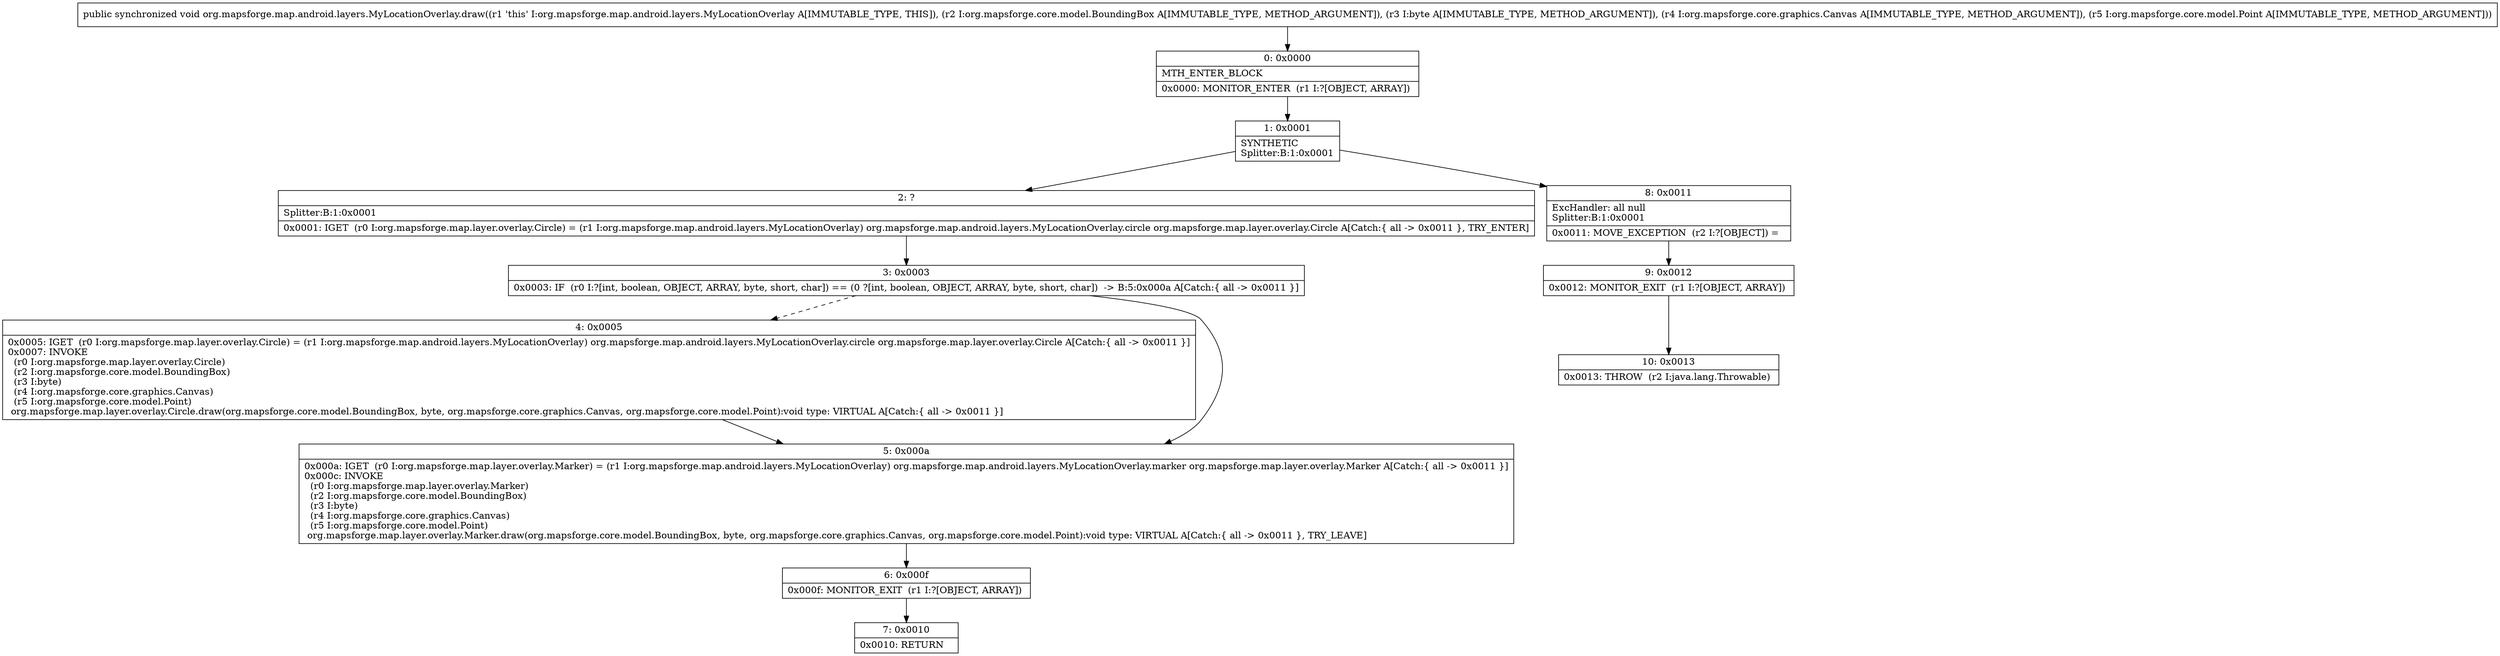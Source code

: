 digraph "CFG fororg.mapsforge.map.android.layers.MyLocationOverlay.draw(Lorg\/mapsforge\/core\/model\/BoundingBox;BLorg\/mapsforge\/core\/graphics\/Canvas;Lorg\/mapsforge\/core\/model\/Point;)V" {
Node_0 [shape=record,label="{0\:\ 0x0000|MTH_ENTER_BLOCK\l|0x0000: MONITOR_ENTER  (r1 I:?[OBJECT, ARRAY]) \l}"];
Node_1 [shape=record,label="{1\:\ 0x0001|SYNTHETIC\lSplitter:B:1:0x0001\l}"];
Node_2 [shape=record,label="{2\:\ ?|Splitter:B:1:0x0001\l|0x0001: IGET  (r0 I:org.mapsforge.map.layer.overlay.Circle) = (r1 I:org.mapsforge.map.android.layers.MyLocationOverlay) org.mapsforge.map.android.layers.MyLocationOverlay.circle org.mapsforge.map.layer.overlay.Circle A[Catch:\{ all \-\> 0x0011 \}, TRY_ENTER]\l}"];
Node_3 [shape=record,label="{3\:\ 0x0003|0x0003: IF  (r0 I:?[int, boolean, OBJECT, ARRAY, byte, short, char]) == (0 ?[int, boolean, OBJECT, ARRAY, byte, short, char])  \-\> B:5:0x000a A[Catch:\{ all \-\> 0x0011 \}]\l}"];
Node_4 [shape=record,label="{4\:\ 0x0005|0x0005: IGET  (r0 I:org.mapsforge.map.layer.overlay.Circle) = (r1 I:org.mapsforge.map.android.layers.MyLocationOverlay) org.mapsforge.map.android.layers.MyLocationOverlay.circle org.mapsforge.map.layer.overlay.Circle A[Catch:\{ all \-\> 0x0011 \}]\l0x0007: INVOKE  \l  (r0 I:org.mapsforge.map.layer.overlay.Circle)\l  (r2 I:org.mapsforge.core.model.BoundingBox)\l  (r3 I:byte)\l  (r4 I:org.mapsforge.core.graphics.Canvas)\l  (r5 I:org.mapsforge.core.model.Point)\l org.mapsforge.map.layer.overlay.Circle.draw(org.mapsforge.core.model.BoundingBox, byte, org.mapsforge.core.graphics.Canvas, org.mapsforge.core.model.Point):void type: VIRTUAL A[Catch:\{ all \-\> 0x0011 \}]\l}"];
Node_5 [shape=record,label="{5\:\ 0x000a|0x000a: IGET  (r0 I:org.mapsforge.map.layer.overlay.Marker) = (r1 I:org.mapsforge.map.android.layers.MyLocationOverlay) org.mapsforge.map.android.layers.MyLocationOverlay.marker org.mapsforge.map.layer.overlay.Marker A[Catch:\{ all \-\> 0x0011 \}]\l0x000c: INVOKE  \l  (r0 I:org.mapsforge.map.layer.overlay.Marker)\l  (r2 I:org.mapsforge.core.model.BoundingBox)\l  (r3 I:byte)\l  (r4 I:org.mapsforge.core.graphics.Canvas)\l  (r5 I:org.mapsforge.core.model.Point)\l org.mapsforge.map.layer.overlay.Marker.draw(org.mapsforge.core.model.BoundingBox, byte, org.mapsforge.core.graphics.Canvas, org.mapsforge.core.model.Point):void type: VIRTUAL A[Catch:\{ all \-\> 0x0011 \}, TRY_LEAVE]\l}"];
Node_6 [shape=record,label="{6\:\ 0x000f|0x000f: MONITOR_EXIT  (r1 I:?[OBJECT, ARRAY]) \l}"];
Node_7 [shape=record,label="{7\:\ 0x0010|0x0010: RETURN   \l}"];
Node_8 [shape=record,label="{8\:\ 0x0011|ExcHandler: all null\lSplitter:B:1:0x0001\l|0x0011: MOVE_EXCEPTION  (r2 I:?[OBJECT]) =  \l}"];
Node_9 [shape=record,label="{9\:\ 0x0012|0x0012: MONITOR_EXIT  (r1 I:?[OBJECT, ARRAY]) \l}"];
Node_10 [shape=record,label="{10\:\ 0x0013|0x0013: THROW  (r2 I:java.lang.Throwable) \l}"];
MethodNode[shape=record,label="{public synchronized void org.mapsforge.map.android.layers.MyLocationOverlay.draw((r1 'this' I:org.mapsforge.map.android.layers.MyLocationOverlay A[IMMUTABLE_TYPE, THIS]), (r2 I:org.mapsforge.core.model.BoundingBox A[IMMUTABLE_TYPE, METHOD_ARGUMENT]), (r3 I:byte A[IMMUTABLE_TYPE, METHOD_ARGUMENT]), (r4 I:org.mapsforge.core.graphics.Canvas A[IMMUTABLE_TYPE, METHOD_ARGUMENT]), (r5 I:org.mapsforge.core.model.Point A[IMMUTABLE_TYPE, METHOD_ARGUMENT])) }"];
MethodNode -> Node_0;
Node_0 -> Node_1;
Node_1 -> Node_2;
Node_1 -> Node_8;
Node_2 -> Node_3;
Node_3 -> Node_4[style=dashed];
Node_3 -> Node_5;
Node_4 -> Node_5;
Node_5 -> Node_6;
Node_6 -> Node_7;
Node_8 -> Node_9;
Node_9 -> Node_10;
}

